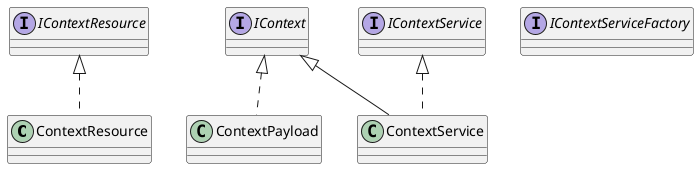 @startuml
skinparam classAttributeIconSize 0
class ContextResource {}
IContextResource <|.. ContextResource
class ContextPayload {}
IContext <|.. ContextPayload
interface IContextServiceFactory {}
interface IContext {}
interface IContextService {}
class ContextService {}
IContext <|-- ContextService
IContextService <|.. ContextService
interface IContextResource {}
@enduml